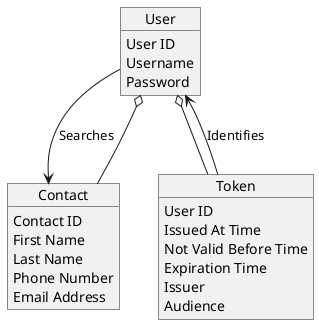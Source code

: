 @startuml

object Contact {
    Contact ID
    First Name
    Last Name
    Phone Number
    Email Address
}

object User {
    User ID
    Username
    Password
}

object Token {
    User ID
    Issued At Time
    Not Valid Before Time
    Expiration Time
    Issuer
    Audience
}

User --> Contact : Searches
Token --> User : Identifies
User o-- Contact
User o-- Token

@enduml